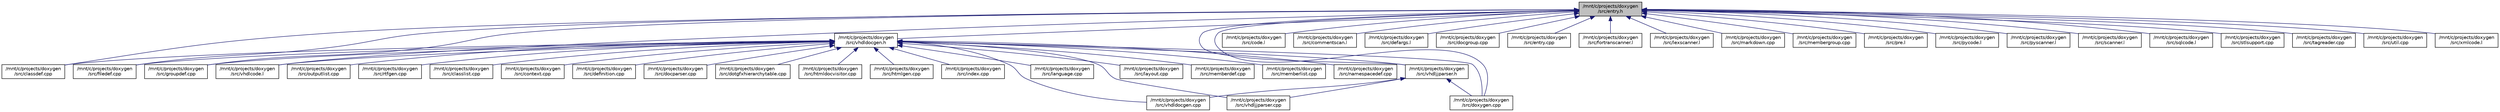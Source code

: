digraph "/mnt/c/projects/doxygen/src/entry.h"
{
 // LATEX_PDF_SIZE
  edge [fontname="Helvetica",fontsize="10",labelfontname="Helvetica",labelfontsize="10"];
  node [fontname="Helvetica",fontsize="10",shape=record];
  Node1 [label="/mnt/c/projects/doxygen\l/src/entry.h",height=0.2,width=0.4,color="black", fillcolor="grey75", style="filled", fontcolor="black",tooltip=" "];
  Node1 -> Node2 [dir="back",color="midnightblue",fontsize="10",style="solid"];
  Node2 [label="/mnt/c/projects/doxygen\l/src/classdef.cpp",height=0.2,width=0.4,color="black", fillcolor="white", style="filled",URL="$classdef_8cpp.html",tooltip=" "];
  Node1 -> Node3 [dir="back",color="midnightblue",fontsize="10",style="solid"];
  Node3 [label="/mnt/c/projects/doxygen\l/src/code.l",height=0.2,width=0.4,color="black", fillcolor="white", style="filled",URL="$code_8l.html",tooltip=" "];
  Node1 -> Node4 [dir="back",color="midnightblue",fontsize="10",style="solid"];
  Node4 [label="/mnt/c/projects/doxygen\l/src/commentscan.l",height=0.2,width=0.4,color="black", fillcolor="white", style="filled",URL="$commentscan_8l.html",tooltip=" "];
  Node1 -> Node5 [dir="back",color="midnightblue",fontsize="10",style="solid"];
  Node5 [label="/mnt/c/projects/doxygen\l/src/defargs.l",height=0.2,width=0.4,color="black", fillcolor="white", style="filled",URL="$defargs_8l.html",tooltip=" "];
  Node1 -> Node6 [dir="back",color="midnightblue",fontsize="10",style="solid"];
  Node6 [label="/mnt/c/projects/doxygen\l/src/docgroup.cpp",height=0.2,width=0.4,color="black", fillcolor="white", style="filled",URL="$docgroup_8cpp.html",tooltip=" "];
  Node1 -> Node7 [dir="back",color="midnightblue",fontsize="10",style="solid"];
  Node7 [label="/mnt/c/projects/doxygen\l/src/doxygen.cpp",height=0.2,width=0.4,color="black", fillcolor="white", style="filled",URL="$doxygen_8cpp.html",tooltip=" "];
  Node1 -> Node8 [dir="back",color="midnightblue",fontsize="10",style="solid"];
  Node8 [label="/mnt/c/projects/doxygen\l/src/entry.cpp",height=0.2,width=0.4,color="black", fillcolor="white", style="filled",URL="$entry_8cpp.html",tooltip=" "];
  Node1 -> Node9 [dir="back",color="midnightblue",fontsize="10",style="solid"];
  Node9 [label="/mnt/c/projects/doxygen\l/src/filedef.cpp",height=0.2,width=0.4,color="black", fillcolor="white", style="filled",URL="$filedef_8cpp.html",tooltip=" "];
  Node1 -> Node10 [dir="back",color="midnightblue",fontsize="10",style="solid"];
  Node10 [label="/mnt/c/projects/doxygen\l/src/fortranscanner.l",height=0.2,width=0.4,color="black", fillcolor="white", style="filled",URL="$fortranscanner_8l.html",tooltip=" "];
  Node1 -> Node11 [dir="back",color="midnightblue",fontsize="10",style="solid"];
  Node11 [label="/mnt/c/projects/doxygen\l/src/groupdef.cpp",height=0.2,width=0.4,color="black", fillcolor="white", style="filled",URL="$groupdef_8cpp.html",tooltip=" "];
  Node1 -> Node12 [dir="back",color="midnightblue",fontsize="10",style="solid"];
  Node12 [label="/mnt/c/projects/doxygen\l/src/lexscanner.l",height=0.2,width=0.4,color="black", fillcolor="white", style="filled",URL="$lexscanner_8l.html",tooltip=" "];
  Node1 -> Node13 [dir="back",color="midnightblue",fontsize="10",style="solid"];
  Node13 [label="/mnt/c/projects/doxygen\l/src/markdown.cpp",height=0.2,width=0.4,color="black", fillcolor="white", style="filled",URL="$markdown_8cpp.html",tooltip=" "];
  Node1 -> Node14 [dir="back",color="midnightblue",fontsize="10",style="solid"];
  Node14 [label="/mnt/c/projects/doxygen\l/src/membergroup.cpp",height=0.2,width=0.4,color="black", fillcolor="white", style="filled",URL="$membergroup_8cpp.html",tooltip=" "];
  Node1 -> Node15 [dir="back",color="midnightblue",fontsize="10",style="solid"];
  Node15 [label="/mnt/c/projects/doxygen\l/src/pre.l",height=0.2,width=0.4,color="black", fillcolor="white", style="filled",URL="$pre_8l.html",tooltip=" "];
  Node1 -> Node16 [dir="back",color="midnightblue",fontsize="10",style="solid"];
  Node16 [label="/mnt/c/projects/doxygen\l/src/pycode.l",height=0.2,width=0.4,color="black", fillcolor="white", style="filled",URL="$pycode_8l.html",tooltip=" "];
  Node1 -> Node17 [dir="back",color="midnightblue",fontsize="10",style="solid"];
  Node17 [label="/mnt/c/projects/doxygen\l/src/pyscanner.l",height=0.2,width=0.4,color="black", fillcolor="white", style="filled",URL="$pyscanner_8l.html",tooltip=" "];
  Node1 -> Node18 [dir="back",color="midnightblue",fontsize="10",style="solid"];
  Node18 [label="/mnt/c/projects/doxygen\l/src/scanner.l",height=0.2,width=0.4,color="black", fillcolor="white", style="filled",URL="$scanner_8l.html",tooltip=" "];
  Node1 -> Node19 [dir="back",color="midnightblue",fontsize="10",style="solid"];
  Node19 [label="/mnt/c/projects/doxygen\l/src/sqlcode.l",height=0.2,width=0.4,color="black", fillcolor="white", style="filled",URL="$sqlcode_8l.html",tooltip=" "];
  Node1 -> Node20 [dir="back",color="midnightblue",fontsize="10",style="solid"];
  Node20 [label="/mnt/c/projects/doxygen\l/src/stlsupport.cpp",height=0.2,width=0.4,color="black", fillcolor="white", style="filled",URL="$stlsupport_8cpp.html",tooltip=" "];
  Node1 -> Node21 [dir="back",color="midnightblue",fontsize="10",style="solid"];
  Node21 [label="/mnt/c/projects/doxygen\l/src/tagreader.cpp",height=0.2,width=0.4,color="black", fillcolor="white", style="filled",URL="$tagreader_8cpp.html",tooltip=" "];
  Node1 -> Node22 [dir="back",color="midnightblue",fontsize="10",style="solid"];
  Node22 [label="/mnt/c/projects/doxygen\l/src/util.cpp",height=0.2,width=0.4,color="black", fillcolor="white", style="filled",URL="$util_8cpp.html",tooltip=" "];
  Node1 -> Node23 [dir="back",color="midnightblue",fontsize="10",style="solid"];
  Node23 [label="/mnt/c/projects/doxygen\l/src/vhdlcode.l",height=0.2,width=0.4,color="black", fillcolor="white", style="filled",URL="$vhdlcode_8l.html",tooltip=" "];
  Node1 -> Node24 [dir="back",color="midnightblue",fontsize="10",style="solid"];
  Node24 [label="/mnt/c/projects/doxygen\l/src/vhdldocgen.h",height=0.2,width=0.4,color="black", fillcolor="white", style="filled",URL="$vhdldocgen_8h.html",tooltip=" "];
  Node24 -> Node2 [dir="back",color="midnightblue",fontsize="10",style="solid"];
  Node24 -> Node25 [dir="back",color="midnightblue",fontsize="10",style="solid"];
  Node25 [label="/mnt/c/projects/doxygen\l/src/classlist.cpp",height=0.2,width=0.4,color="black", fillcolor="white", style="filled",URL="$classlist_8cpp.html",tooltip=" "];
  Node24 -> Node26 [dir="back",color="midnightblue",fontsize="10",style="solid"];
  Node26 [label="/mnt/c/projects/doxygen\l/src/context.cpp",height=0.2,width=0.4,color="black", fillcolor="white", style="filled",URL="$context_8cpp.html",tooltip=" "];
  Node24 -> Node27 [dir="back",color="midnightblue",fontsize="10",style="solid"];
  Node27 [label="/mnt/c/projects/doxygen\l/src/definition.cpp",height=0.2,width=0.4,color="black", fillcolor="white", style="filled",URL="$definition_8cpp.html",tooltip=" "];
  Node24 -> Node28 [dir="back",color="midnightblue",fontsize="10",style="solid"];
  Node28 [label="/mnt/c/projects/doxygen\l/src/docparser.cpp",height=0.2,width=0.4,color="black", fillcolor="white", style="filled",URL="$docparser_8cpp.html",tooltip=" "];
  Node24 -> Node29 [dir="back",color="midnightblue",fontsize="10",style="solid"];
  Node29 [label="/mnt/c/projects/doxygen\l/src/dotgfxhierarchytable.cpp",height=0.2,width=0.4,color="black", fillcolor="white", style="filled",URL="$dotgfxhierarchytable_8cpp.html",tooltip=" "];
  Node24 -> Node7 [dir="back",color="midnightblue",fontsize="10",style="solid"];
  Node24 -> Node9 [dir="back",color="midnightblue",fontsize="10",style="solid"];
  Node24 -> Node11 [dir="back",color="midnightblue",fontsize="10",style="solid"];
  Node24 -> Node30 [dir="back",color="midnightblue",fontsize="10",style="solid"];
  Node30 [label="/mnt/c/projects/doxygen\l/src/htmldocvisitor.cpp",height=0.2,width=0.4,color="black", fillcolor="white", style="filled",URL="$htmldocvisitor_8cpp.html",tooltip=" "];
  Node24 -> Node31 [dir="back",color="midnightblue",fontsize="10",style="solid"];
  Node31 [label="/mnt/c/projects/doxygen\l/src/htmlgen.cpp",height=0.2,width=0.4,color="black", fillcolor="white", style="filled",URL="$htmlgen_8cpp.html",tooltip=" "];
  Node24 -> Node32 [dir="back",color="midnightblue",fontsize="10",style="solid"];
  Node32 [label="/mnt/c/projects/doxygen\l/src/index.cpp",height=0.2,width=0.4,color="black", fillcolor="white", style="filled",URL="$index_8cpp.html",tooltip="This file contains functions for the various index pages."];
  Node24 -> Node33 [dir="back",color="midnightblue",fontsize="10",style="solid"];
  Node33 [label="/mnt/c/projects/doxygen\l/src/language.cpp",height=0.2,width=0.4,color="black", fillcolor="white", style="filled",URL="$language_8cpp.html",tooltip=" "];
  Node24 -> Node34 [dir="back",color="midnightblue",fontsize="10",style="solid"];
  Node34 [label="/mnt/c/projects/doxygen\l/src/layout.cpp",height=0.2,width=0.4,color="black", fillcolor="white", style="filled",URL="$layout_8cpp.html",tooltip=" "];
  Node24 -> Node35 [dir="back",color="midnightblue",fontsize="10",style="solid"];
  Node35 [label="/mnt/c/projects/doxygen\l/src/memberdef.cpp",height=0.2,width=0.4,color="black", fillcolor="white", style="filled",URL="$memberdef_8cpp.html",tooltip=" "];
  Node24 -> Node36 [dir="back",color="midnightblue",fontsize="10",style="solid"];
  Node36 [label="/mnt/c/projects/doxygen\l/src/memberlist.cpp",height=0.2,width=0.4,color="black", fillcolor="white", style="filled",URL="$memberlist_8cpp.html",tooltip=" "];
  Node24 -> Node37 [dir="back",color="midnightblue",fontsize="10",style="solid"];
  Node37 [label="/mnt/c/projects/doxygen\l/src/namespacedef.cpp",height=0.2,width=0.4,color="black", fillcolor="white", style="filled",URL="$namespacedef_8cpp.html",tooltip=" "];
  Node24 -> Node38 [dir="back",color="midnightblue",fontsize="10",style="solid"];
  Node38 [label="/mnt/c/projects/doxygen\l/src/outputlist.cpp",height=0.2,width=0.4,color="black", fillcolor="white", style="filled",URL="$outputlist_8cpp.html",tooltip=" "];
  Node24 -> Node39 [dir="back",color="midnightblue",fontsize="10",style="solid"];
  Node39 [label="/mnt/c/projects/doxygen\l/src/rtfgen.cpp",height=0.2,width=0.4,color="black", fillcolor="white", style="filled",URL="$rtfgen_8cpp.html",tooltip=" "];
  Node24 -> Node23 [dir="back",color="midnightblue",fontsize="10",style="solid"];
  Node24 -> Node40 [dir="back",color="midnightblue",fontsize="10",style="solid"];
  Node40 [label="/mnt/c/projects/doxygen\l/src/vhdldocgen.cpp",height=0.2,width=0.4,color="black", fillcolor="white", style="filled",URL="$vhdldocgen_8cpp.html",tooltip=" "];
  Node24 -> Node41 [dir="back",color="midnightblue",fontsize="10",style="solid"];
  Node41 [label="/mnt/c/projects/doxygen\l/src/vhdljjparser.cpp",height=0.2,width=0.4,color="black", fillcolor="white", style="filled",URL="$vhdljjparser_8cpp.html",tooltip=" "];
  Node24 -> Node42 [dir="back",color="midnightblue",fontsize="10",style="solid"];
  Node42 [label="/mnt/c/projects/doxygen\l/src/vhdljjparser.h",height=0.2,width=0.4,color="black", fillcolor="white", style="filled",URL="$vhdljjparser_8h.html",tooltip=" "];
  Node42 -> Node7 [dir="back",color="midnightblue",fontsize="10",style="solid"];
  Node42 -> Node40 [dir="back",color="midnightblue",fontsize="10",style="solid"];
  Node42 -> Node41 [dir="back",color="midnightblue",fontsize="10",style="solid"];
  Node1 -> Node42 [dir="back",color="midnightblue",fontsize="10",style="solid"];
  Node1 -> Node43 [dir="back",color="midnightblue",fontsize="10",style="solid"];
  Node43 [label="/mnt/c/projects/doxygen\l/src/xmlcode.l",height=0.2,width=0.4,color="black", fillcolor="white", style="filled",URL="$xmlcode_8l.html",tooltip=" "];
}
